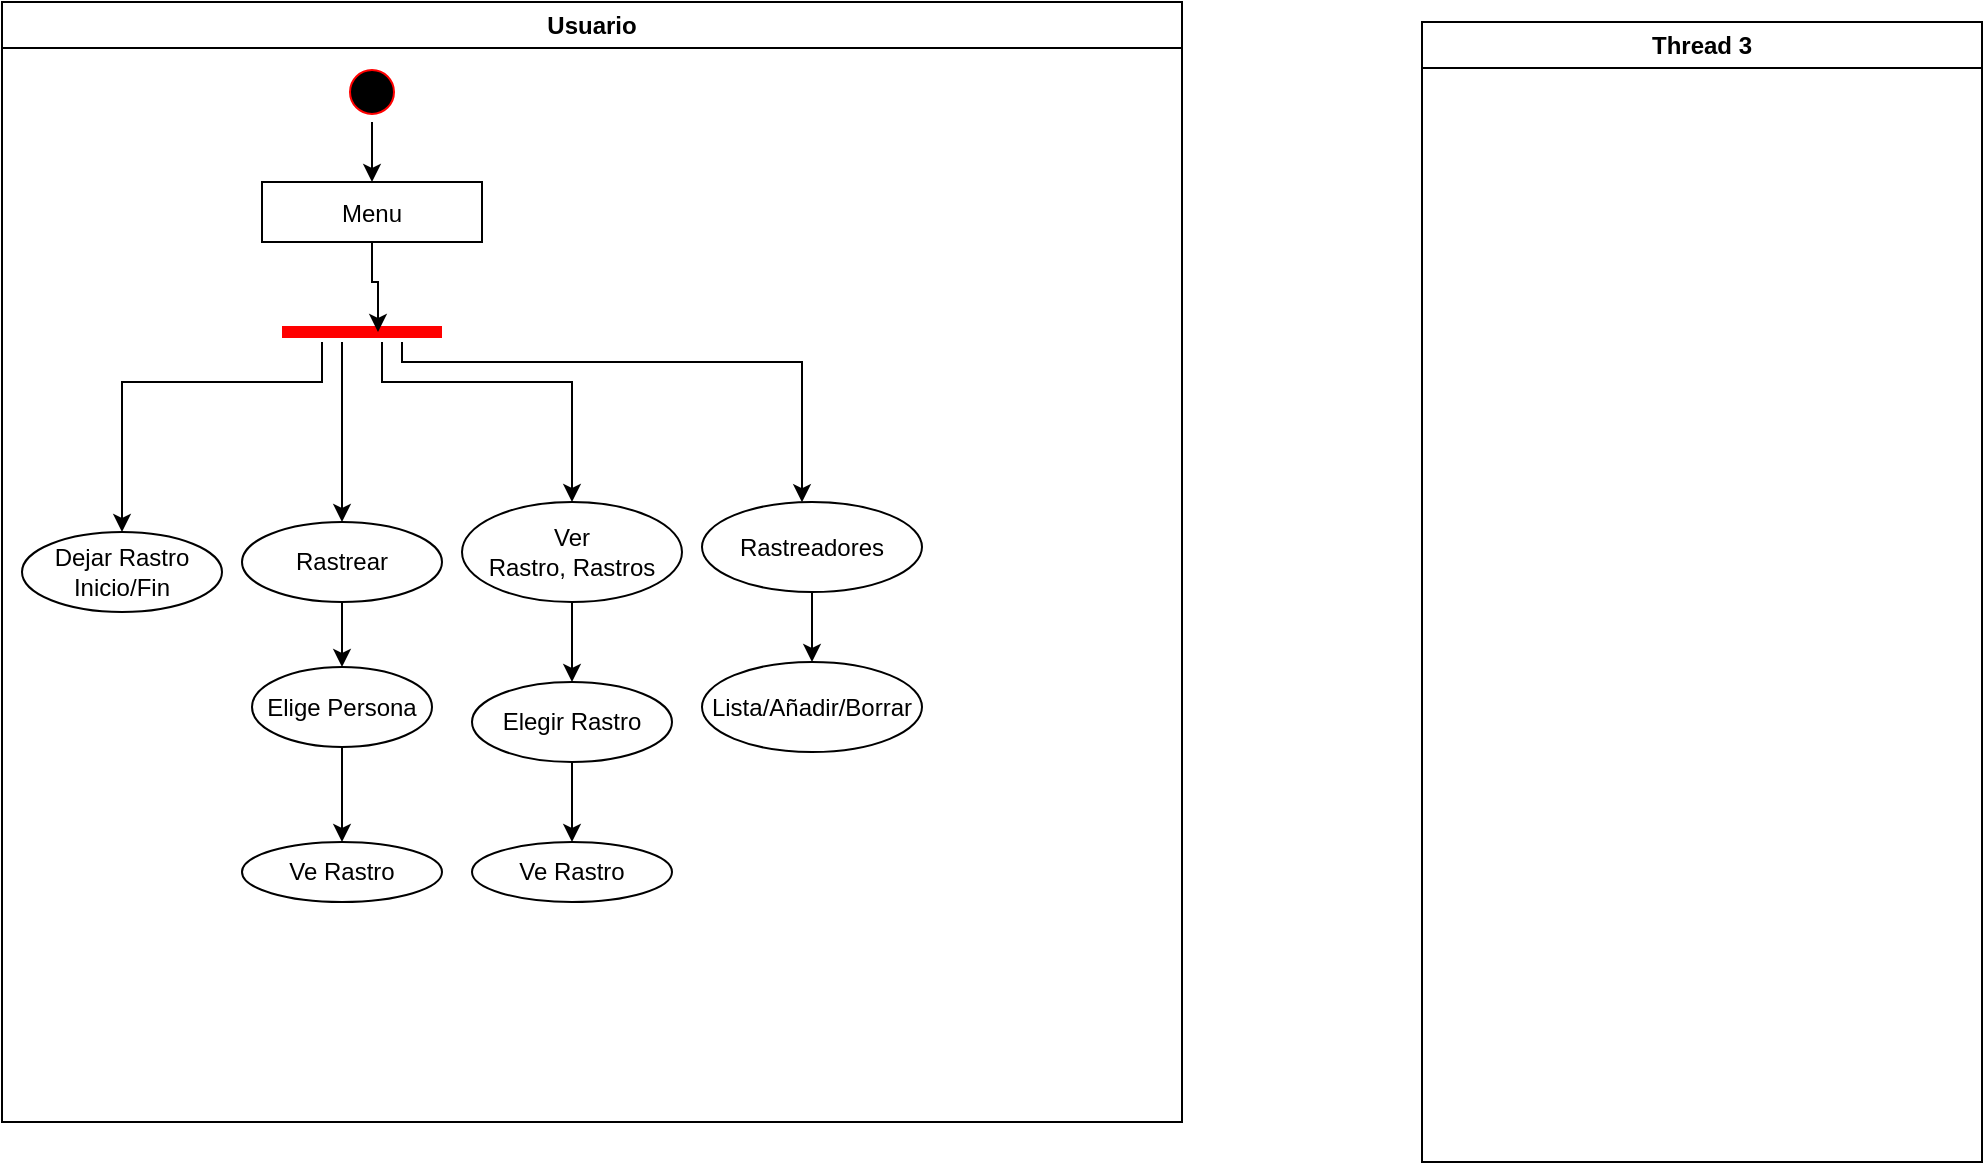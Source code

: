 <mxfile version="12.5.4" type="github" pages="2">
  <diagram name="Flujo" id="e7e014a7-5840-1c2e-5031-d8a46d1fe8dd">
    <mxGraphModel dx="946" dy="646" grid="1" gridSize="10" guides="1" tooltips="1" connect="1" arrows="1" fold="1" page="1" pageScale="1" pageWidth="1169" pageHeight="826" background="#ffffff" math="0" shadow="0">
      <root>
        <mxCell id="0"/>
        <mxCell id="1" parent="0"/>
        <mxCell id="2" value="Usuario" style="swimlane;whiteSpace=wrap;direction=east;" parent="1" vertex="1">
          <mxGeometry x="100" y="90" width="590" height="560" as="geometry"/>
        </mxCell>
        <object label="Dejar Rastro&lt;br&gt;Inicio/Fin" Descripcion="Al pulsar empieza a dejar rastro, se va guardando el rastro en Base de datos&#xa;&#xa;Si ya está dejando rastro la opción es finalizar rastro, no dejar rastro&#xa;&#xa;Si está en finalizar, la opción es dejar rastro" BDatos="Dejar Rastro:&#xa;-- Inserta en Rastros&#xa;-- Registra regularmente en Ubicaciones&#xa;&#xa;Parar Rastro:&#xa;-- Update rastro final" id="QhEU6x6N_ftUbbuGNcNT-46">
          <mxCell style="ellipse;whiteSpace=wrap;html=1;" vertex="1" parent="2">
            <mxGeometry x="10" y="265" width="100" height="40" as="geometry"/>
          </mxCell>
        </object>
        <mxCell id="QhEU6x6N_ftUbbuGNcNT-71" style="edgeStyle=orthogonalEdgeStyle;rounded=0;orthogonalLoop=1;jettySize=auto;html=1;" edge="1" parent="2" source="QhEU6x6N_ftUbbuGNcNT-47" target="QhEU6x6N_ftUbbuGNcNT-70">
          <mxGeometry relative="1" as="geometry"/>
        </mxCell>
        <object label="Rastrear" Descripción="Empieza a revisar el rastro de las personas a las que se dio derecho a rastrear" id="QhEU6x6N_ftUbbuGNcNT-47">
          <mxCell style="ellipse;whiteSpace=wrap;html=1;" vertex="1" parent="2">
            <mxGeometry x="120" y="260" width="100" height="40" as="geometry"/>
          </mxCell>
        </object>
        <mxCell id="QhEU6x6N_ftUbbuGNcNT-68" style="edgeStyle=orthogonalEdgeStyle;rounded=0;orthogonalLoop=1;jettySize=auto;html=1;" edge="1" parent="2" source="QhEU6x6N_ftUbbuGNcNT-49" target="QhEU6x6N_ftUbbuGNcNT-66">
          <mxGeometry relative="1" as="geometry"/>
        </mxCell>
        <object label="Ver &lt;br&gt;Rastro, Rastros" Descripcion="Se ven los rastros dejados, empezando con el actual a los más antiguos" id="QhEU6x6N_ftUbbuGNcNT-49">
          <mxCell style="ellipse;whiteSpace=wrap;html=1;" vertex="1" parent="2">
            <mxGeometry x="230" y="250" width="110" height="50" as="geometry"/>
          </mxCell>
        </object>
        <mxCell id="5" value="" style="ellipse;shape=startState;fillColor=#000000;strokeColor=#ff0000;" parent="2" vertex="1">
          <mxGeometry x="170" y="30" width="30" height="30" as="geometry"/>
        </mxCell>
        <mxCell id="7" value="Menu" style="" parent="2" vertex="1">
          <mxGeometry x="130" y="90" width="110" height="30" as="geometry"/>
        </mxCell>
        <mxCell id="QhEU6x6N_ftUbbuGNcNT-58" style="edgeStyle=orthogonalEdgeStyle;rounded=0;orthogonalLoop=1;jettySize=auto;html=1;entryX=0.5;entryY=0;entryDx=0;entryDy=0;" edge="1" parent="2" source="5" target="7">
          <mxGeometry relative="1" as="geometry"/>
        </mxCell>
        <mxCell id="QhEU6x6N_ftUbbuGNcNT-64" style="edgeStyle=orthogonalEdgeStyle;rounded=0;orthogonalLoop=1;jettySize=auto;html=1;entryX=0.5;entryY=0;entryDx=0;entryDy=0;" edge="1" parent="2" source="QhEU6x6N_ftUbbuGNcNT-42" target="QhEU6x6N_ftUbbuGNcNT-49">
          <mxGeometry relative="1" as="geometry">
            <Array as="points">
              <mxPoint x="190" y="190"/>
              <mxPoint x="285" y="190"/>
            </Array>
          </mxGeometry>
        </mxCell>
        <mxCell id="QhEU6x6N_ftUbbuGNcNT-77" style="edgeStyle=orthogonalEdgeStyle;rounded=0;orthogonalLoop=1;jettySize=auto;html=1;" edge="1" parent="2" source="QhEU6x6N_ftUbbuGNcNT-42" target="QhEU6x6N_ftUbbuGNcNT-74">
          <mxGeometry relative="1" as="geometry">
            <Array as="points">
              <mxPoint x="200" y="180"/>
              <mxPoint x="400" y="180"/>
            </Array>
          </mxGeometry>
        </mxCell>
        <mxCell id="QhEU6x6N_ftUbbuGNcNT-42" value="" style="shape=line;html=1;strokeWidth=6;strokeColor=#ff0000;" vertex="1" parent="2">
          <mxGeometry x="140" y="160" width="80" height="10" as="geometry"/>
        </mxCell>
        <mxCell id="QhEU6x6N_ftUbbuGNcNT-54" style="edgeStyle=orthogonalEdgeStyle;rounded=0;orthogonalLoop=1;jettySize=auto;html=1;" edge="1" parent="2" source="QhEU6x6N_ftUbbuGNcNT-42" target="QhEU6x6N_ftUbbuGNcNT-46">
          <mxGeometry relative="1" as="geometry">
            <Array as="points">
              <mxPoint x="160" y="190"/>
              <mxPoint x="60" y="190"/>
            </Array>
          </mxGeometry>
        </mxCell>
        <mxCell id="QhEU6x6N_ftUbbuGNcNT-55" style="edgeStyle=orthogonalEdgeStyle;rounded=0;orthogonalLoop=1;jettySize=auto;html=1;entryX=0.5;entryY=0;entryDx=0;entryDy=0;" edge="1" parent="2" source="QhEU6x6N_ftUbbuGNcNT-42" target="QhEU6x6N_ftUbbuGNcNT-47">
          <mxGeometry relative="1" as="geometry">
            <Array as="points">
              <mxPoint x="170" y="255"/>
            </Array>
          </mxGeometry>
        </mxCell>
        <mxCell id="QhEU6x6N_ftUbbuGNcNT-62" style="edgeStyle=orthogonalEdgeStyle;rounded=0;orthogonalLoop=1;jettySize=auto;html=1;entryX=0.6;entryY=0.5;entryDx=0;entryDy=0;entryPerimeter=0;" edge="1" parent="2" source="7" target="QhEU6x6N_ftUbbuGNcNT-42">
          <mxGeometry relative="1" as="geometry"/>
        </mxCell>
        <mxCell id="QhEU6x6N_ftUbbuGNcNT-69" style="edgeStyle=orthogonalEdgeStyle;rounded=0;orthogonalLoop=1;jettySize=auto;html=1;" edge="1" parent="2" source="QhEU6x6N_ftUbbuGNcNT-66" target="QhEU6x6N_ftUbbuGNcNT-67">
          <mxGeometry relative="1" as="geometry"/>
        </mxCell>
        <object label="Elegir Rastro" Descripcion="Se elige el rastro que se desea ver, del actual al mas viejo" BDatos="De la tabla de rastros, elige los rastros del usuario, del mas nuevo (actual) hacia atrás" id="QhEU6x6N_ftUbbuGNcNT-66">
          <mxCell style="ellipse;whiteSpace=wrap;html=1;" vertex="1" parent="2">
            <mxGeometry x="235" y="340" width="100" height="40" as="geometry"/>
          </mxCell>
        </object>
        <object label="Ve Rastro" Descripción="Se ve el rastro dejado" id="QhEU6x6N_ftUbbuGNcNT-67">
          <mxCell style="ellipse;whiteSpace=wrap;html=1;" vertex="1" parent="2">
            <mxGeometry x="235" y="420" width="100" height="30" as="geometry"/>
          </mxCell>
        </object>
        <mxCell id="QhEU6x6N_ftUbbuGNcNT-73" style="edgeStyle=orthogonalEdgeStyle;rounded=0;orthogonalLoop=1;jettySize=auto;html=1;entryX=0.5;entryY=0;entryDx=0;entryDy=0;" edge="1" parent="2" source="QhEU6x6N_ftUbbuGNcNT-70" target="QhEU6x6N_ftUbbuGNcNT-72">
          <mxGeometry relative="1" as="geometry"/>
        </mxCell>
        <object label="Elige Persona" Descripcion="Elige la persona a la que se desea rastrear" BDatos="De la tabla de rastros, elige los rastros activos (sin fin) de lo usuarios con rastreadores activos" id="QhEU6x6N_ftUbbuGNcNT-70">
          <mxCell style="ellipse;whiteSpace=wrap;html=1;" vertex="1" parent="2">
            <mxGeometry x="125" y="332.5" width="90" height="40" as="geometry"/>
          </mxCell>
        </object>
        <object label="Ve Rastro" Descripcion="Se ve el mapa con la persona que se rastrea" id="QhEU6x6N_ftUbbuGNcNT-72">
          <mxCell style="ellipse;whiteSpace=wrap;html=1;" vertex="1" parent="2">
            <mxGeometry x="120" y="420" width="100" height="30" as="geometry"/>
          </mxCell>
        </object>
        <mxCell id="QhEU6x6N_ftUbbuGNcNT-76" value="" style="edgeStyle=orthogonalEdgeStyle;rounded=0;orthogonalLoop=1;jettySize=auto;html=1;" edge="1" parent="2" source="QhEU6x6N_ftUbbuGNcNT-74" target="QhEU6x6N_ftUbbuGNcNT-75">
          <mxGeometry relative="1" as="geometry"/>
        </mxCell>
        <object label="Rastreadores" Descripcion="Acceso a las personas que pueden rastrearme" id="QhEU6x6N_ftUbbuGNcNT-74">
          <mxCell style="ellipse;whiteSpace=wrap;html=1;" vertex="1" parent="2">
            <mxGeometry x="350" y="250" width="110" height="45" as="geometry"/>
          </mxCell>
        </object>
        <object label="Lista/Añadir/Borrar" Descripcion="Se añaden las personas que pueden acceder a mis rastros" BDatos="Muestra la lista de mis rastreadores, con opción a borrar/añadir" id="QhEU6x6N_ftUbbuGNcNT-75">
          <mxCell style="ellipse;whiteSpace=wrap;html=1;" vertex="1" parent="2">
            <mxGeometry x="350" y="330" width="110" height="45" as="geometry"/>
          </mxCell>
        </object>
        <mxCell id="4" value="Thread 3" style="swimlane;whiteSpace=wrap" parent="1" vertex="1">
          <mxGeometry x="810" y="100" width="280" height="570" as="geometry"/>
        </mxCell>
      </root>
    </mxGraphModel>
  </diagram>
  <diagram id="Dm1oo0q5bmK6Jqf1tPeF" name="Tablas">
    <mxGraphModel dx="946" dy="646" grid="1" gridSize="10" guides="1" tooltips="1" connect="1" arrows="1" fold="1" page="1" pageScale="1" pageWidth="1169" pageHeight="827" math="0" shadow="0">
      <root>
        <mxCell id="dsDOiJkIsCiFrJ0K2MnO-0"/>
        <mxCell id="dsDOiJkIsCiFrJ0K2MnO-1" parent="dsDOiJkIsCiFrJ0K2MnO-0"/>
        <mxCell id="SvTrf5oOPu9Eeo3lYWJ9-4" value="Rastros" style="swimlane;fontStyle=0;childLayout=stackLayout;horizontal=1;startSize=26;fillColor=#e0e0e0;horizontalStack=0;resizeParent=1;resizeParentMax=0;resizeLast=0;collapsible=1;marginBottom=0;swimlaneFillColor=#ffffff;align=center;fontSize=14;" vertex="1" parent="dsDOiJkIsCiFrJ0K2MnO-1">
          <mxGeometry x="210" y="113" width="160" height="144" as="geometry"/>
        </mxCell>
        <mxCell id="SvTrf5oOPu9Eeo3lYWJ9-5" value="Rastro" style="shape=partialRectangle;top=0;left=0;right=0;bottom=1;align=left;verticalAlign=middle;fillColor=none;spacingLeft=34;spacingRight=4;overflow=hidden;rotatable=0;points=[[0,0.5],[1,0.5]];portConstraint=eastwest;dropTarget=0;fontStyle=5;fontSize=12;" vertex="1" parent="SvTrf5oOPu9Eeo3lYWJ9-4">
          <mxGeometry y="26" width="160" height="30" as="geometry"/>
        </mxCell>
        <mxCell id="SvTrf5oOPu9Eeo3lYWJ9-6" value="PK" style="shape=partialRectangle;top=0;left=0;bottom=0;fillColor=none;align=left;verticalAlign=middle;spacingLeft=4;spacingRight=4;overflow=hidden;rotatable=0;points=[];portConstraint=eastwest;part=1;fontSize=12;" vertex="1" connectable="0" parent="SvTrf5oOPu9Eeo3lYWJ9-5">
          <mxGeometry width="30" height="30" as="geometry"/>
        </mxCell>
        <mxCell id="SvTrf5oOPu9Eeo3lYWJ9-7" value="Usuario" style="shape=partialRectangle;top=0;left=0;right=0;bottom=0;align=left;verticalAlign=top;fillColor=none;spacingLeft=34;spacingRight=4;overflow=hidden;rotatable=0;points=[[0,0.5],[1,0.5]];portConstraint=eastwest;dropTarget=0;fontSize=12;" vertex="1" parent="SvTrf5oOPu9Eeo3lYWJ9-4">
          <mxGeometry y="56" width="160" height="26" as="geometry"/>
        </mxCell>
        <mxCell id="SvTrf5oOPu9Eeo3lYWJ9-8" value="FK" style="shape=partialRectangle;top=0;left=0;bottom=0;fillColor=none;align=left;verticalAlign=top;spacingLeft=4;spacingRight=4;overflow=hidden;rotatable=0;points=[];portConstraint=eastwest;part=1;fontSize=12;" vertex="1" connectable="0" parent="SvTrf5oOPu9Eeo3lYWJ9-7">
          <mxGeometry width="30" height="26" as="geometry"/>
        </mxCell>
        <mxCell id="SvTrf5oOPu9Eeo3lYWJ9-9" value="Inicio" style="shape=partialRectangle;top=0;left=0;right=0;bottom=0;align=left;verticalAlign=top;fillColor=none;spacingLeft=34;spacingRight=4;overflow=hidden;rotatable=0;points=[[0,0.5],[1,0.5]];portConstraint=eastwest;dropTarget=0;fontSize=12;" vertex="1" parent="SvTrf5oOPu9Eeo3lYWJ9-4">
          <mxGeometry y="82" width="160" height="26" as="geometry"/>
        </mxCell>
        <mxCell id="SvTrf5oOPu9Eeo3lYWJ9-10" value="" style="shape=partialRectangle;top=0;left=0;bottom=0;fillColor=none;align=left;verticalAlign=top;spacingLeft=4;spacingRight=4;overflow=hidden;rotatable=0;points=[];portConstraint=eastwest;part=1;fontSize=12;" vertex="1" connectable="0" parent="SvTrf5oOPu9Eeo3lYWJ9-9">
          <mxGeometry width="30" height="26" as="geometry"/>
        </mxCell>
        <mxCell id="SvTrf5oOPu9Eeo3lYWJ9-11" value="Fin" style="shape=partialRectangle;top=0;left=0;right=0;bottom=0;align=left;verticalAlign=top;fillColor=none;spacingLeft=34;spacingRight=4;overflow=hidden;rotatable=0;points=[[0,0.5],[1,0.5]];portConstraint=eastwest;dropTarget=0;fontSize=12;" vertex="1" parent="SvTrf5oOPu9Eeo3lYWJ9-4">
          <mxGeometry y="108" width="160" height="26" as="geometry"/>
        </mxCell>
        <mxCell id="SvTrf5oOPu9Eeo3lYWJ9-12" value="" style="shape=partialRectangle;top=0;left=0;bottom=0;fillColor=none;align=left;verticalAlign=top;spacingLeft=4;spacingRight=4;overflow=hidden;rotatable=0;points=[];portConstraint=eastwest;part=1;fontSize=12;" vertex="1" connectable="0" parent="SvTrf5oOPu9Eeo3lYWJ9-11">
          <mxGeometry width="30" height="26" as="geometry"/>
        </mxCell>
        <mxCell id="SvTrf5oOPu9Eeo3lYWJ9-13" value="" style="shape=partialRectangle;top=0;left=0;right=0;bottom=0;align=left;verticalAlign=top;fillColor=none;spacingLeft=34;spacingRight=4;overflow=hidden;rotatable=0;points=[[0,0.5],[1,0.5]];portConstraint=eastwest;dropTarget=0;fontSize=12;" vertex="1" parent="SvTrf5oOPu9Eeo3lYWJ9-4">
          <mxGeometry y="134" width="160" height="10" as="geometry"/>
        </mxCell>
        <mxCell id="SvTrf5oOPu9Eeo3lYWJ9-14" value="" style="shape=partialRectangle;top=0;left=0;bottom=0;fillColor=none;align=left;verticalAlign=top;spacingLeft=4;spacingRight=4;overflow=hidden;rotatable=0;points=[];portConstraint=eastwest;part=1;fontSize=12;" vertex="1" connectable="0" parent="SvTrf5oOPu9Eeo3lYWJ9-13">
          <mxGeometry width="30" height="10" as="geometry"/>
        </mxCell>
        <mxCell id="SvTrf5oOPu9Eeo3lYWJ9-20" value="Ubicaciones" style="swimlane;fontStyle=0;childLayout=stackLayout;horizontal=1;startSize=26;fillColor=#e0e0e0;horizontalStack=0;resizeParent=1;resizeParentMax=0;resizeLast=0;collapsible=1;marginBottom=0;swimlaneFillColor=#ffffff;align=center;fontSize=14;" vertex="1" parent="dsDOiJkIsCiFrJ0K2MnO-1">
          <mxGeometry x="210" y="280" width="160" height="122" as="geometry"/>
        </mxCell>
        <mxCell id="SvTrf5oOPu9Eeo3lYWJ9-21" value="Rastro" style="shape=partialRectangle;top=0;left=0;right=0;bottom=1;align=left;verticalAlign=middle;fillColor=none;spacingLeft=34;spacingRight=4;overflow=hidden;rotatable=0;points=[[0,0.5],[1,0.5]];portConstraint=eastwest;dropTarget=0;fontStyle=5;fontSize=12;" vertex="1" parent="SvTrf5oOPu9Eeo3lYWJ9-20">
          <mxGeometry y="26" width="160" height="30" as="geometry"/>
        </mxCell>
        <mxCell id="SvTrf5oOPu9Eeo3lYWJ9-22" value="PK" style="shape=partialRectangle;top=0;left=0;bottom=0;fillColor=none;align=left;verticalAlign=middle;spacingLeft=4;spacingRight=4;overflow=hidden;rotatable=0;points=[];portConstraint=eastwest;part=1;fontSize=12;" vertex="1" connectable="0" parent="SvTrf5oOPu9Eeo3lYWJ9-21">
          <mxGeometry width="30" height="30" as="geometry"/>
        </mxCell>
        <mxCell id="SvTrf5oOPu9Eeo3lYWJ9-31" value="Ubicacion" style="shape=partialRectangle;top=0;left=0;right=0;bottom=1;align=left;verticalAlign=middle;fillColor=none;spacingLeft=34;spacingRight=4;overflow=hidden;rotatable=0;points=[[0,0.5],[1,0.5]];portConstraint=eastwest;dropTarget=0;fontStyle=5;fontSize=12;" vertex="1" parent="SvTrf5oOPu9Eeo3lYWJ9-20">
          <mxGeometry y="56" width="160" height="30" as="geometry"/>
        </mxCell>
        <mxCell id="SvTrf5oOPu9Eeo3lYWJ9-32" value="PK" style="shape=partialRectangle;top=0;left=0;bottom=0;fillColor=none;align=left;verticalAlign=middle;spacingLeft=4;spacingRight=4;overflow=hidden;rotatable=0;points=[];portConstraint=eastwest;part=1;fontSize=12;" vertex="1" connectable="0" parent="SvTrf5oOPu9Eeo3lYWJ9-31">
          <mxGeometry width="30" height="30" as="geometry"/>
        </mxCell>
        <mxCell id="SvTrf5oOPu9Eeo3lYWJ9-23" value="Fecha" style="shape=partialRectangle;top=0;left=0;right=0;bottom=0;align=left;verticalAlign=top;fillColor=none;spacingLeft=34;spacingRight=4;overflow=hidden;rotatable=0;points=[[0,0.5],[1,0.5]];portConstraint=eastwest;dropTarget=0;fontSize=12;" vertex="1" parent="SvTrf5oOPu9Eeo3lYWJ9-20">
          <mxGeometry y="86" width="160" height="26" as="geometry"/>
        </mxCell>
        <mxCell id="SvTrf5oOPu9Eeo3lYWJ9-24" value="" style="shape=partialRectangle;top=0;left=0;bottom=0;fillColor=none;align=left;verticalAlign=top;spacingLeft=4;spacingRight=4;overflow=hidden;rotatable=0;points=[];portConstraint=eastwest;part=1;fontSize=12;" vertex="1" connectable="0" parent="SvTrf5oOPu9Eeo3lYWJ9-23">
          <mxGeometry width="30" height="26" as="geometry"/>
        </mxCell>
        <mxCell id="SvTrf5oOPu9Eeo3lYWJ9-29" value="" style="shape=partialRectangle;top=0;left=0;right=0;bottom=0;align=left;verticalAlign=top;fillColor=none;spacingLeft=34;spacingRight=4;overflow=hidden;rotatable=0;points=[[0,0.5],[1,0.5]];portConstraint=eastwest;dropTarget=0;fontSize=12;" vertex="1" parent="SvTrf5oOPu9Eeo3lYWJ9-20">
          <mxGeometry y="112" width="160" height="10" as="geometry"/>
        </mxCell>
        <mxCell id="SvTrf5oOPu9Eeo3lYWJ9-30" value="" style="shape=partialRectangle;top=0;left=0;bottom=0;fillColor=none;align=left;verticalAlign=top;spacingLeft=4;spacingRight=4;overflow=hidden;rotatable=0;points=[];portConstraint=eastwest;part=1;fontSize=12;" vertex="1" connectable="0" parent="SvTrf5oOPu9Eeo3lYWJ9-29">
          <mxGeometry width="30" height="10" as="geometry"/>
        </mxCell>
        <mxCell id="SvTrf5oOPu9Eeo3lYWJ9-33" value="Usuarios" style="swimlane;fontStyle=0;childLayout=stackLayout;horizontal=1;startSize=26;fillColor=#e0e0e0;horizontalStack=0;resizeParent=1;resizeParentMax=0;resizeLast=0;collapsible=1;marginBottom=0;swimlaneFillColor=#ffffff;align=center;fontSize=14;" vertex="1" parent="dsDOiJkIsCiFrJ0K2MnO-1">
          <mxGeometry x="30" y="113" width="160" height="118" as="geometry"/>
        </mxCell>
        <mxCell id="SvTrf5oOPu9Eeo3lYWJ9-34" value="Usuario" style="shape=partialRectangle;top=0;left=0;right=0;bottom=1;align=left;verticalAlign=middle;fillColor=none;spacingLeft=34;spacingRight=4;overflow=hidden;rotatable=0;points=[[0,0.5],[1,0.5]];portConstraint=eastwest;dropTarget=0;fontStyle=5;fontSize=12;" vertex="1" parent="SvTrf5oOPu9Eeo3lYWJ9-33">
          <mxGeometry y="26" width="160" height="30" as="geometry"/>
        </mxCell>
        <mxCell id="SvTrf5oOPu9Eeo3lYWJ9-35" value="PK" style="shape=partialRectangle;top=0;left=0;bottom=0;fillColor=none;align=left;verticalAlign=middle;spacingLeft=4;spacingRight=4;overflow=hidden;rotatable=0;points=[];portConstraint=eastwest;part=1;fontSize=12;" vertex="1" connectable="0" parent="SvTrf5oOPu9Eeo3lYWJ9-34">
          <mxGeometry width="30" height="30" as="geometry"/>
        </mxCell>
        <mxCell id="SvTrf5oOPu9Eeo3lYWJ9-36" value="Nombre" style="shape=partialRectangle;top=0;left=0;right=0;bottom=0;align=left;verticalAlign=top;fillColor=none;spacingLeft=34;spacingRight=4;overflow=hidden;rotatable=0;points=[[0,0.5],[1,0.5]];portConstraint=eastwest;dropTarget=0;fontSize=12;" vertex="1" parent="SvTrf5oOPu9Eeo3lYWJ9-33">
          <mxGeometry y="56" width="160" height="26" as="geometry"/>
        </mxCell>
        <mxCell id="SvTrf5oOPu9Eeo3lYWJ9-37" value="" style="shape=partialRectangle;top=0;left=0;bottom=0;fillColor=none;align=left;verticalAlign=top;spacingLeft=4;spacingRight=4;overflow=hidden;rotatable=0;points=[];portConstraint=eastwest;part=1;fontSize=12;" vertex="1" connectable="0" parent="SvTrf5oOPu9Eeo3lYWJ9-36">
          <mxGeometry width="30" height="26" as="geometry"/>
        </mxCell>
        <mxCell id="SvTrf5oOPu9Eeo3lYWJ9-44" value="Foto" style="shape=partialRectangle;top=0;left=0;right=0;bottom=0;align=left;verticalAlign=top;fillColor=none;spacingLeft=34;spacingRight=4;overflow=hidden;rotatable=0;points=[[0,0.5],[1,0.5]];portConstraint=eastwest;dropTarget=0;fontSize=12;" vertex="1" parent="SvTrf5oOPu9Eeo3lYWJ9-33">
          <mxGeometry y="82" width="160" height="26" as="geometry"/>
        </mxCell>
        <mxCell id="SvTrf5oOPu9Eeo3lYWJ9-45" value="" style="shape=partialRectangle;top=0;left=0;bottom=0;fillColor=none;align=left;verticalAlign=top;spacingLeft=4;spacingRight=4;overflow=hidden;rotatable=0;points=[];portConstraint=eastwest;part=1;fontSize=12;" vertex="1" connectable="0" parent="SvTrf5oOPu9Eeo3lYWJ9-44">
          <mxGeometry width="30" height="26" as="geometry"/>
        </mxCell>
        <mxCell id="SvTrf5oOPu9Eeo3lYWJ9-42" value="" style="shape=partialRectangle;top=0;left=0;right=0;bottom=0;align=left;verticalAlign=top;fillColor=none;spacingLeft=34;spacingRight=4;overflow=hidden;rotatable=0;points=[[0,0.5],[1,0.5]];portConstraint=eastwest;dropTarget=0;fontSize=12;" vertex="1" parent="SvTrf5oOPu9Eeo3lYWJ9-33">
          <mxGeometry y="108" width="160" height="10" as="geometry"/>
        </mxCell>
        <mxCell id="SvTrf5oOPu9Eeo3lYWJ9-43" value="" style="shape=partialRectangle;top=0;left=0;bottom=0;fillColor=none;align=left;verticalAlign=top;spacingLeft=4;spacingRight=4;overflow=hidden;rotatable=0;points=[];portConstraint=eastwest;part=1;fontSize=12;" vertex="1" connectable="0" parent="SvTrf5oOPu9Eeo3lYWJ9-42">
          <mxGeometry width="30" height="10" as="geometry"/>
        </mxCell>
        <mxCell id="SvTrf5oOPu9Eeo3lYWJ9-57" value="Rastreadores" style="swimlane;fontStyle=0;childLayout=stackLayout;horizontal=1;startSize=26;fillColor=#e0e0e0;horizontalStack=0;resizeParent=1;resizeParentMax=0;resizeLast=0;collapsible=1;marginBottom=0;swimlaneFillColor=#ffffff;align=center;fontSize=14;" vertex="1" parent="dsDOiJkIsCiFrJ0K2MnO-1">
          <mxGeometry x="30" y="250" width="160" height="86" as="geometry"/>
        </mxCell>
        <mxCell id="SvTrf5oOPu9Eeo3lYWJ9-58" value="Usuario" style="shape=partialRectangle;top=0;left=0;right=0;bottom=0;align=left;verticalAlign=middle;fillColor=none;spacingLeft=60;spacingRight=4;overflow=hidden;rotatable=0;points=[[0,0.5],[1,0.5]];portConstraint=eastwest;dropTarget=0;fontStyle=5;fontSize=12;" vertex="1" parent="SvTrf5oOPu9Eeo3lYWJ9-57">
          <mxGeometry y="26" width="160" height="30" as="geometry"/>
        </mxCell>
        <mxCell id="SvTrf5oOPu9Eeo3lYWJ9-59" value="PK,FK1" style="shape=partialRectangle;fontStyle=1;top=0;left=0;bottom=0;fillColor=none;align=left;verticalAlign=middle;spacingLeft=4;spacingRight=4;overflow=hidden;rotatable=0;points=[];portConstraint=eastwest;part=1;fontSize=12;" vertex="1" connectable="0" parent="SvTrf5oOPu9Eeo3lYWJ9-58">
          <mxGeometry width="56" height="30" as="geometry"/>
        </mxCell>
        <mxCell id="SvTrf5oOPu9Eeo3lYWJ9-60" value="Rastreador" style="shape=partialRectangle;top=0;left=0;right=0;bottom=1;align=left;verticalAlign=middle;fillColor=none;spacingLeft=60;spacingRight=4;overflow=hidden;rotatable=0;points=[[0,0.5],[1,0.5]];portConstraint=eastwest;dropTarget=0;fontStyle=5;fontSize=12;" vertex="1" parent="SvTrf5oOPu9Eeo3lYWJ9-57">
          <mxGeometry y="56" width="160" height="30" as="geometry"/>
        </mxCell>
        <mxCell id="SvTrf5oOPu9Eeo3lYWJ9-61" value="PK,FK2" style="shape=partialRectangle;fontStyle=1;top=0;left=0;bottom=0;fillColor=none;align=left;verticalAlign=middle;spacingLeft=4;spacingRight=4;overflow=hidden;rotatable=0;points=[];portConstraint=eastwest;part=1;fontSize=12;" vertex="1" connectable="0" parent="SvTrf5oOPu9Eeo3lYWJ9-60">
          <mxGeometry width="56" height="30" as="geometry"/>
        </mxCell>
      </root>
    </mxGraphModel>
  </diagram>
</mxfile>

